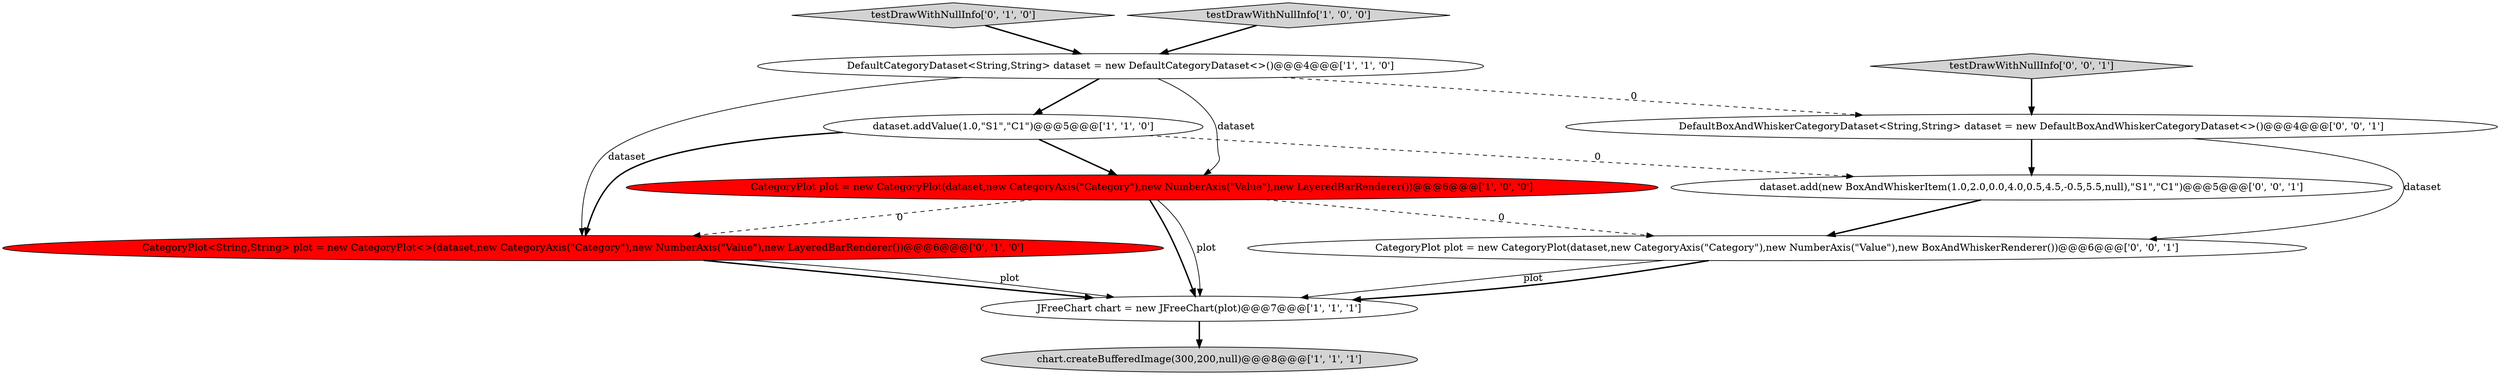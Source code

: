 digraph {
4 [style = filled, label = "JFreeChart chart = new JFreeChart(plot)@@@7@@@['1', '1', '1']", fillcolor = white, shape = ellipse image = "AAA0AAABBB1BBB"];
0 [style = filled, label = "dataset.addValue(1.0,\"S1\",\"C1\")@@@5@@@['1', '1', '0']", fillcolor = white, shape = ellipse image = "AAA0AAABBB1BBB"];
5 [style = filled, label = "chart.createBufferedImage(300,200,null)@@@8@@@['1', '1', '1']", fillcolor = lightgray, shape = ellipse image = "AAA0AAABBB1BBB"];
10 [style = filled, label = "CategoryPlot plot = new CategoryPlot(dataset,new CategoryAxis(\"Category\"),new NumberAxis(\"Value\"),new BoxAndWhiskerRenderer())@@@6@@@['0', '0', '1']", fillcolor = white, shape = ellipse image = "AAA0AAABBB3BBB"];
3 [style = filled, label = "DefaultCategoryDataset<String,String> dataset = new DefaultCategoryDataset<>()@@@4@@@['1', '1', '0']", fillcolor = white, shape = ellipse image = "AAA0AAABBB1BBB"];
6 [style = filled, label = "testDrawWithNullInfo['0', '1', '0']", fillcolor = lightgray, shape = diamond image = "AAA0AAABBB2BBB"];
2 [style = filled, label = "testDrawWithNullInfo['1', '0', '0']", fillcolor = lightgray, shape = diamond image = "AAA0AAABBB1BBB"];
8 [style = filled, label = "DefaultBoxAndWhiskerCategoryDataset<String,String> dataset = new DefaultBoxAndWhiskerCategoryDataset<>()@@@4@@@['0', '0', '1']", fillcolor = white, shape = ellipse image = "AAA0AAABBB3BBB"];
11 [style = filled, label = "testDrawWithNullInfo['0', '0', '1']", fillcolor = lightgray, shape = diamond image = "AAA0AAABBB3BBB"];
7 [style = filled, label = "CategoryPlot<String,String> plot = new CategoryPlot<>(dataset,new CategoryAxis(\"Category\"),new NumberAxis(\"Value\"),new LayeredBarRenderer())@@@6@@@['0', '1', '0']", fillcolor = red, shape = ellipse image = "AAA1AAABBB2BBB"];
1 [style = filled, label = "CategoryPlot plot = new CategoryPlot(dataset,new CategoryAxis(\"Category\"),new NumberAxis(\"Value\"),new LayeredBarRenderer())@@@6@@@['1', '0', '0']", fillcolor = red, shape = ellipse image = "AAA1AAABBB1BBB"];
9 [style = filled, label = "dataset.add(new BoxAndWhiskerItem(1.0,2.0,0.0,4.0,0.5,4.5,-0.5,5.5,null),\"S1\",\"C1\")@@@5@@@['0', '0', '1']", fillcolor = white, shape = ellipse image = "AAA0AAABBB3BBB"];
6->3 [style = bold, label=""];
1->4 [style = bold, label=""];
2->3 [style = bold, label=""];
1->10 [style = dashed, label="0"];
7->4 [style = bold, label=""];
9->10 [style = bold, label=""];
7->4 [style = solid, label="plot"];
3->0 [style = bold, label=""];
0->7 [style = bold, label=""];
8->10 [style = solid, label="dataset"];
10->4 [style = solid, label="plot"];
0->1 [style = bold, label=""];
8->9 [style = bold, label=""];
3->7 [style = solid, label="dataset"];
1->4 [style = solid, label="plot"];
10->4 [style = bold, label=""];
3->8 [style = dashed, label="0"];
11->8 [style = bold, label=""];
0->9 [style = dashed, label="0"];
1->7 [style = dashed, label="0"];
4->5 [style = bold, label=""];
3->1 [style = solid, label="dataset"];
}

